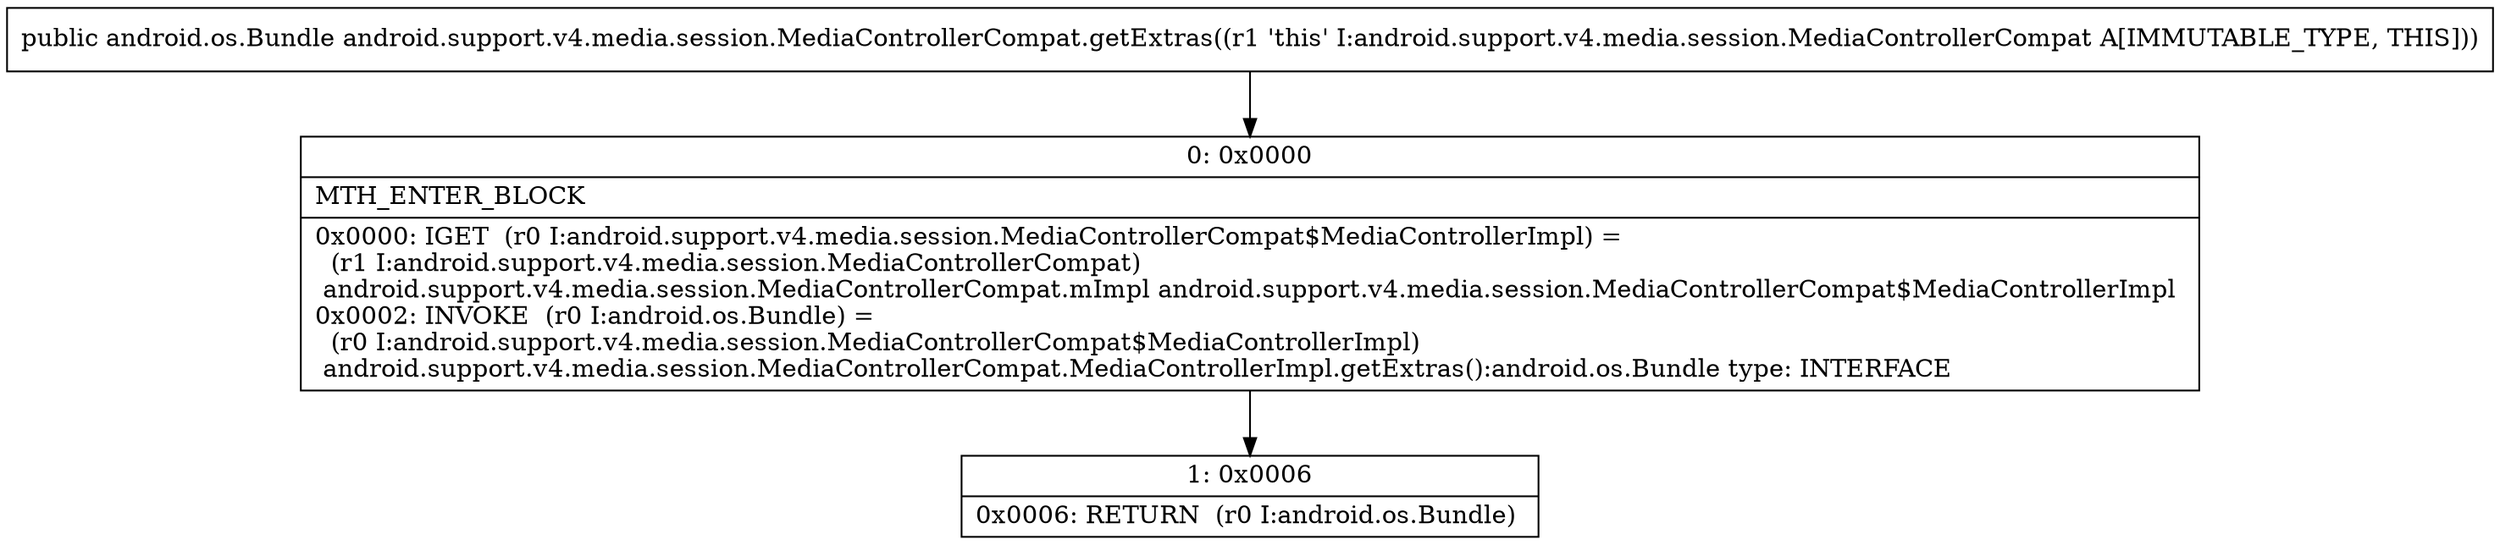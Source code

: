 digraph "CFG forandroid.support.v4.media.session.MediaControllerCompat.getExtras()Landroid\/os\/Bundle;" {
Node_0 [shape=record,label="{0\:\ 0x0000|MTH_ENTER_BLOCK\l|0x0000: IGET  (r0 I:android.support.v4.media.session.MediaControllerCompat$MediaControllerImpl) = \l  (r1 I:android.support.v4.media.session.MediaControllerCompat)\l android.support.v4.media.session.MediaControllerCompat.mImpl android.support.v4.media.session.MediaControllerCompat$MediaControllerImpl \l0x0002: INVOKE  (r0 I:android.os.Bundle) = \l  (r0 I:android.support.v4.media.session.MediaControllerCompat$MediaControllerImpl)\l android.support.v4.media.session.MediaControllerCompat.MediaControllerImpl.getExtras():android.os.Bundle type: INTERFACE \l}"];
Node_1 [shape=record,label="{1\:\ 0x0006|0x0006: RETURN  (r0 I:android.os.Bundle) \l}"];
MethodNode[shape=record,label="{public android.os.Bundle android.support.v4.media.session.MediaControllerCompat.getExtras((r1 'this' I:android.support.v4.media.session.MediaControllerCompat A[IMMUTABLE_TYPE, THIS])) }"];
MethodNode -> Node_0;
Node_0 -> Node_1;
}


